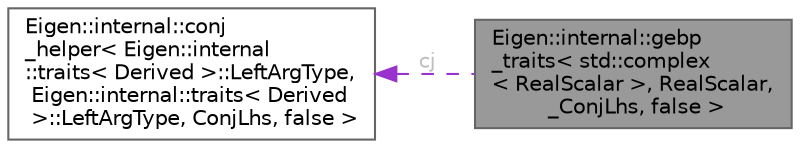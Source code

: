 digraph "Eigen::internal::gebp_traits&lt; std::complex&lt; RealScalar &gt;, RealScalar, _ConjLhs, false &gt;"
{
 // LATEX_PDF_SIZE
  bgcolor="transparent";
  edge [fontname=Helvetica,fontsize=10,labelfontname=Helvetica,labelfontsize=10];
  node [fontname=Helvetica,fontsize=10,shape=box,height=0.2,width=0.4];
  rankdir="LR";
  Node1 [id="Node000001",label="Eigen::internal::gebp\l_traits\< std::complex\l\< RealScalar \>, RealScalar,\l _ConjLhs, false \>",height=0.2,width=0.4,color="gray40", fillcolor="grey60", style="filled", fontcolor="black",tooltip=" "];
  Node2 -> Node1 [id="edge1_Node000001_Node000002",dir="back",color="darkorchid3",style="dashed",tooltip=" ",label=" cj",fontcolor="grey" ];
  Node2 [id="Node000002",label="Eigen::internal::conj\l_helper\< Eigen::internal\l::traits\< Derived \>::LeftArgType,\l Eigen::internal::traits\< Derived\l \>::LeftArgType, ConjLhs, false \>",height=0.2,width=0.4,color="gray40", fillcolor="white", style="filled",URL="$struct_eigen_1_1internal_1_1conj__helper.html",tooltip=" "];
}
